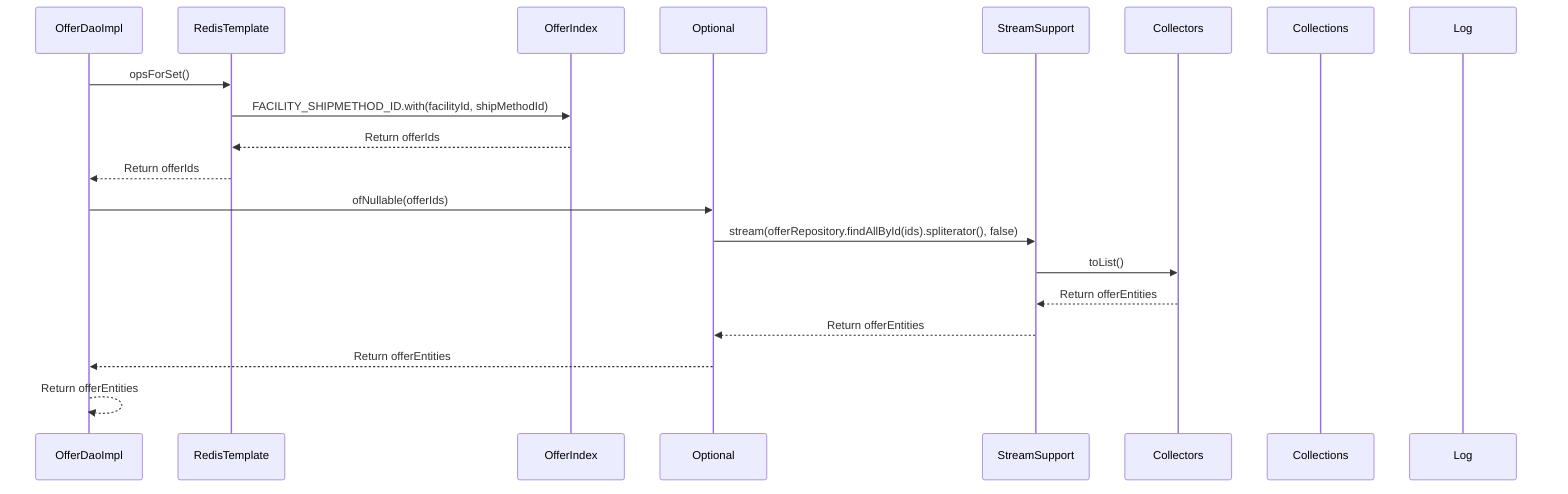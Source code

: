 sequenceDiagram
    participant OfferDaoImpl
    participant RedisTemplate
    participant OfferIndex
    participant Optional
    participant StreamSupport
    participant Collectors
    participant Collections
    participant Log
    
    OfferDaoImpl->>RedisTemplate: opsForSet()
    RedisTemplate->>OfferIndex: FACILITY_SHIPMETHOD_ID.with(facilityId, shipMethodId)
    OfferIndex-->>RedisTemplate: Return offerIds
    RedisTemplate-->>OfferDaoImpl: Return offerIds
    OfferDaoImpl->>Optional: ofNullable(offerIds)
    Optional->>StreamSupport: stream(offerRepository.findAllById(ids).spliterator(), false)
    StreamSupport->>Collectors: toList()
    Collectors-->>StreamSupport: Return offerEntities
    StreamSupport-->>Optional: Return offerEntities
    Optional-->>OfferDaoImpl: Return offerEntities
    OfferDaoImpl-->>OfferDaoImpl: Return offerEntities